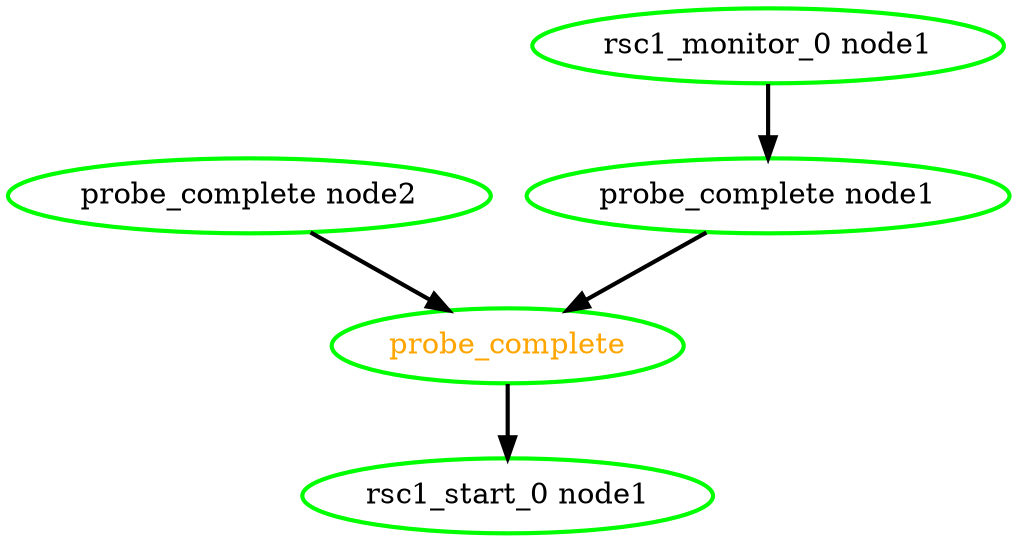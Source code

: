 digraph "g" {
"probe_complete node1" -> "probe_complete" [ style = bold]
"probe_complete node1" [ style=bold color="green" fontcolor="black"  ]
"probe_complete node2" -> "probe_complete" [ style = bold]
"probe_complete node2" [ style=bold color="green" fontcolor="black"  ]
"probe_complete" -> "rsc1_start_0 node1" [ style = bold]
"probe_complete" [ style=bold color="green" fontcolor="orange"  ]
"rsc1_monitor_0 node1" -> "probe_complete node1" [ style = bold]
"rsc1_monitor_0 node1" [ style=bold color="green" fontcolor="black"  ]
"rsc1_start_0 node1" [ style=bold color="green" fontcolor="black"  ]
}

